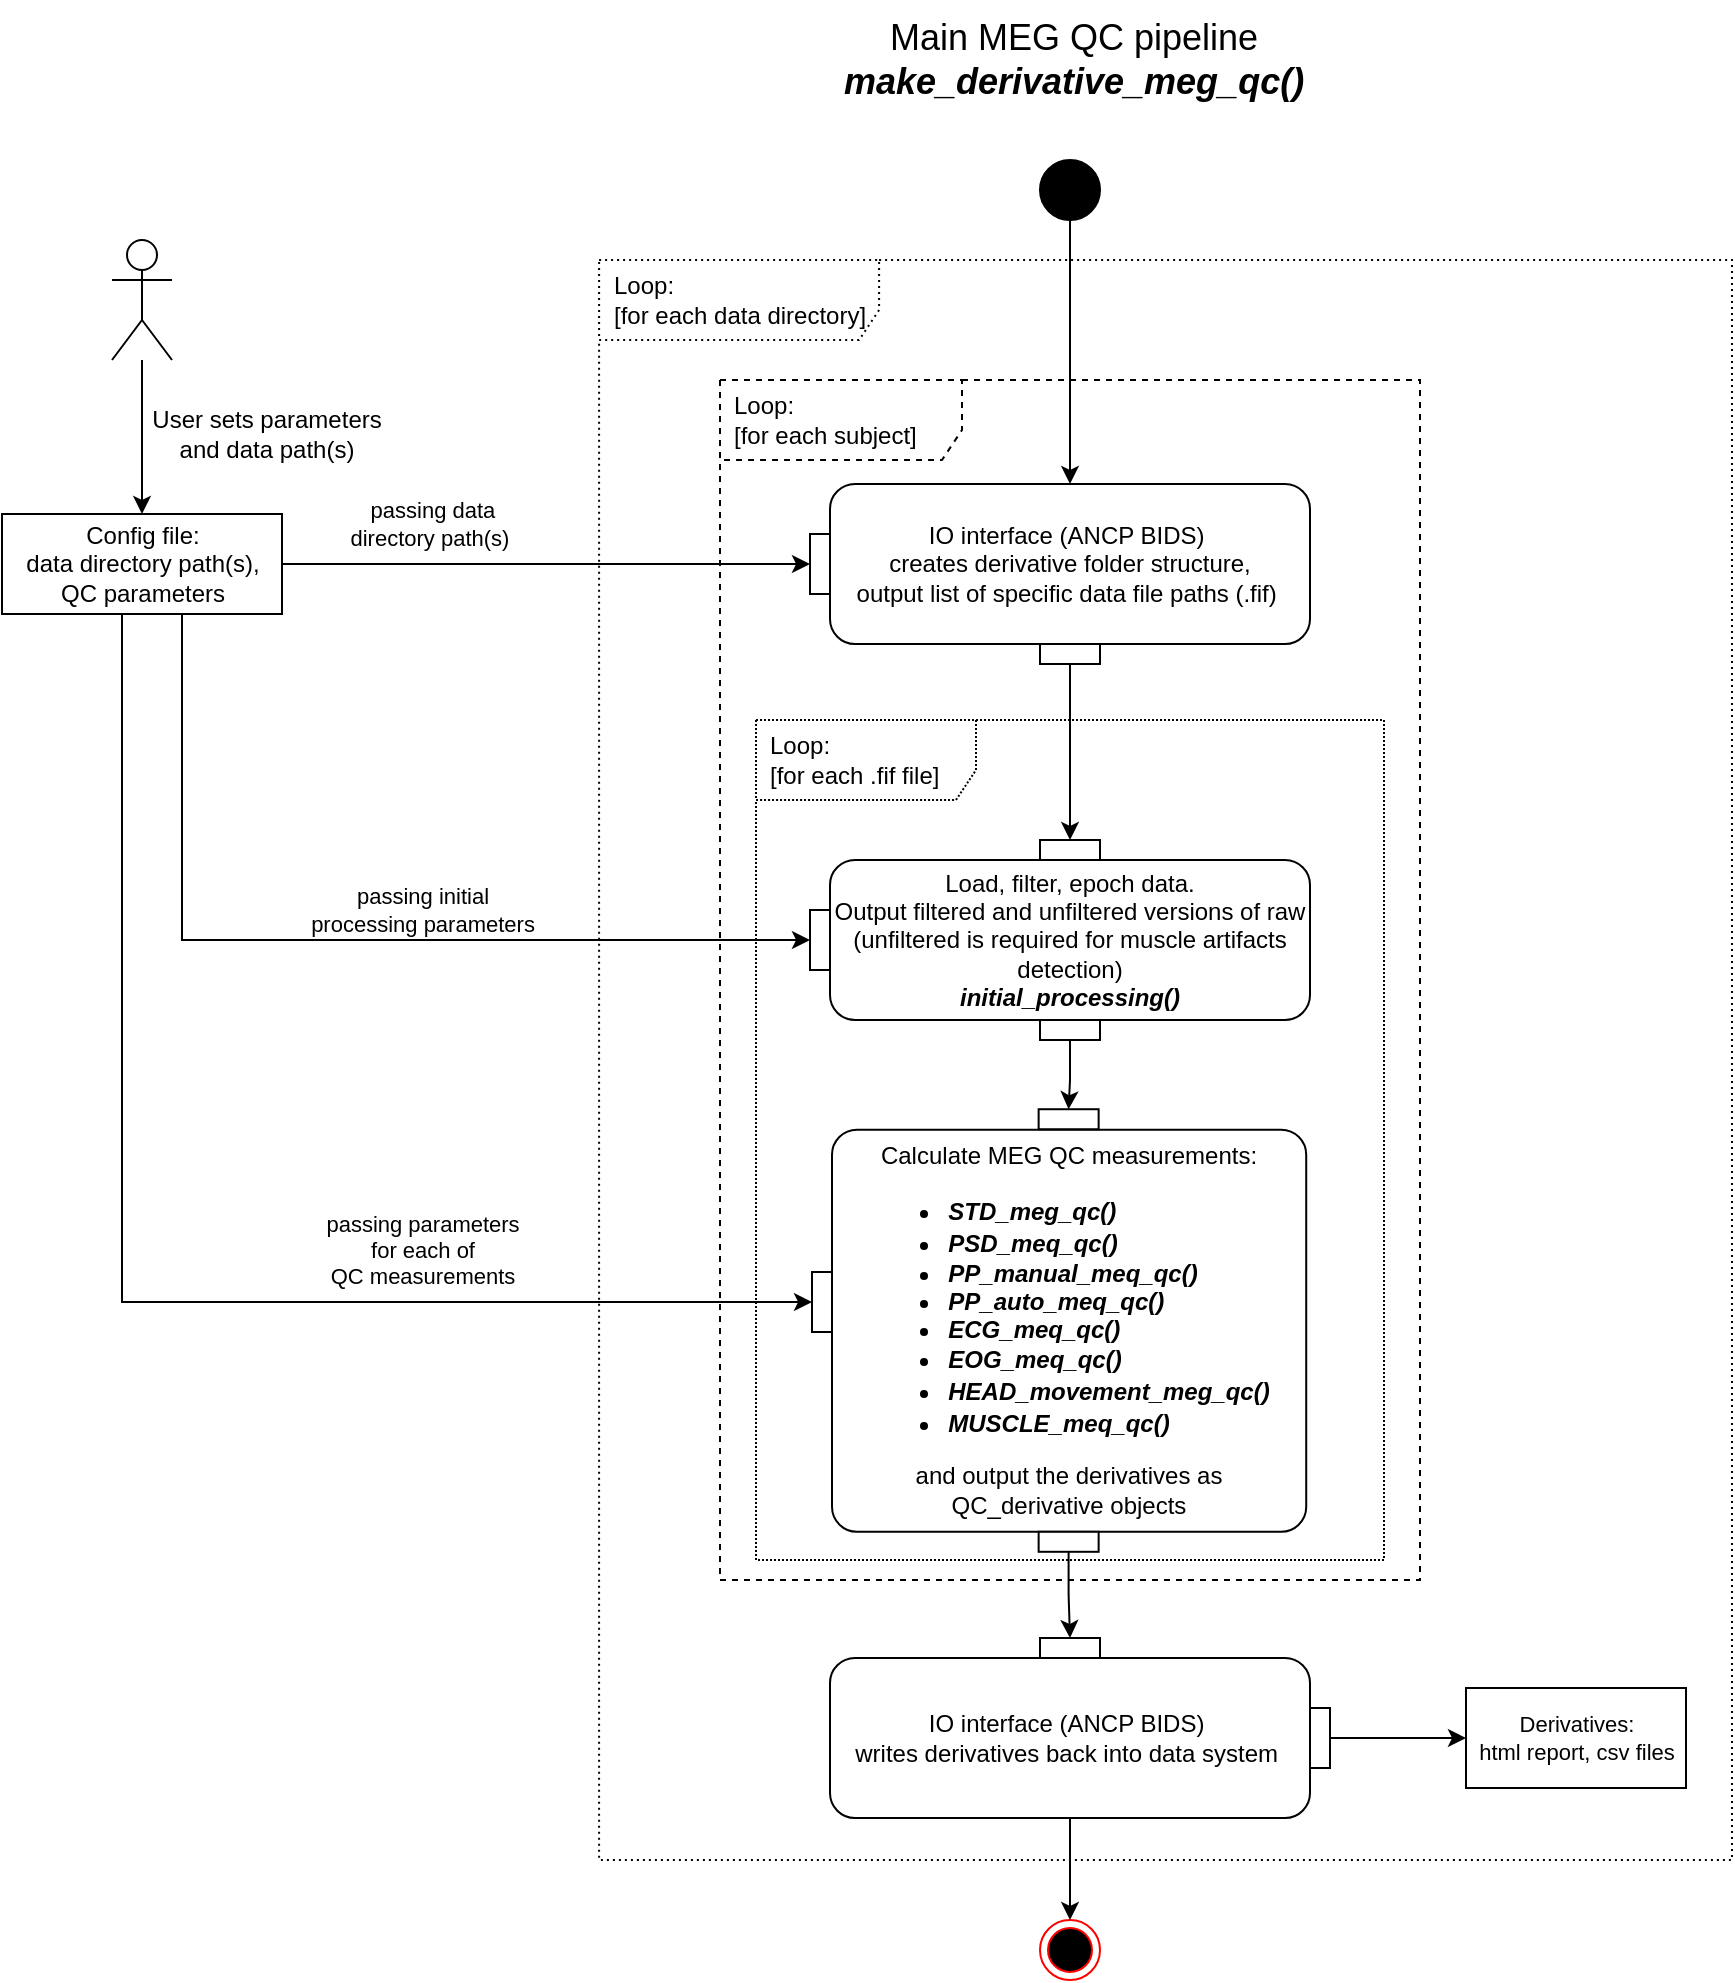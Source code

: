 <mxfile version="20.8.16" type="device"><diagram name="Page-1" id="PUbhOBLwAxsONIC4mjg5"><mxGraphModel dx="3505" dy="1597" grid="1" gridSize="10" guides="1" tooltips="1" connect="1" arrows="1" fold="1" page="0" pageScale="1" pageWidth="850" pageHeight="1100" math="0" shadow="0"><root><mxCell id="0"/><mxCell id="1" parent="0"/><mxCell id="CZnmdBV8Sf9Hk-xIZGao-2" value="Loop:&lt;br&gt;[for each .fif file]" style="shape=umlFrame;whiteSpace=wrap;html=1;width=110;height=40;boundedLbl=1;verticalAlign=middle;align=left;spacingLeft=5;dashed=1;dashPattern=1 1;" parent="1" vertex="1"><mxGeometry x="-1333" y="260" width="314" height="420" as="geometry"/></mxCell><mxCell id="9iOVFMO985ibKQIA5yUQ-1" value="Loop:&lt;br&gt;[for each subject]" style="shape=umlFrame;whiteSpace=wrap;html=1;width=121;height=40;boundedLbl=1;verticalAlign=middle;align=left;spacingLeft=5;dashed=1;" parent="1" vertex="1"><mxGeometry x="-1351" y="90" width="350" height="600" as="geometry"/></mxCell><mxCell id="z92k_c89T4PLz4YoD9Kb-3" value="" style="edgeStyle=orthogonalEdgeStyle;rounded=0;orthogonalLoop=1;jettySize=auto;html=1;" parent="1" source="z92k_c89T4PLz4YoD9Kb-1" target="z92k_c89T4PLz4YoD9Kb-2" edge="1"><mxGeometry relative="1" as="geometry"/></mxCell><mxCell id="z92k_c89T4PLz4YoD9Kb-1" value="" style="shape=umlActor;verticalLabelPosition=bottom;verticalAlign=top;html=1;outlineConnect=0;fontSize=14;" parent="1" vertex="1"><mxGeometry x="-1655" y="20" width="30" height="60" as="geometry"/></mxCell><mxCell id="z92k_c89T4PLz4YoD9Kb-11" style="edgeStyle=orthogonalEdgeStyle;rounded=0;orthogonalLoop=1;jettySize=auto;html=1;entryX=0;entryY=0.5;entryDx=0;entryDy=0;" parent="1" source="z92k_c89T4PLz4YoD9Kb-2" target="z92k_c89T4PLz4YoD9Kb-9" edge="1"><mxGeometry relative="1" as="geometry"/></mxCell><mxCell id="z92k_c89T4PLz4YoD9Kb-39" style="edgeStyle=orthogonalEdgeStyle;rounded=0;orthogonalLoop=1;jettySize=auto;html=1;entryX=0;entryY=0.5;entryDx=0;entryDy=0;fontSize=11;jumpStyle=arc;jumpSize=11;" parent="1" source="z92k_c89T4PLz4YoD9Kb-2" target="z92k_c89T4PLz4YoD9Kb-37" edge="1"><mxGeometry relative="1" as="geometry"><Array as="points"><mxPoint x="-1620" y="370"/></Array></mxGeometry></mxCell><mxCell id="z92k_c89T4PLz4YoD9Kb-40" style="edgeStyle=orthogonalEdgeStyle;rounded=0;orthogonalLoop=1;jettySize=auto;html=1;entryX=0;entryY=0.5;entryDx=0;entryDy=0;fontSize=11;jumpStyle=arc;jumpSize=11;" parent="1" source="z92k_c89T4PLz4YoD9Kb-2" target="z92k_c89T4PLz4YoD9Kb-38" edge="1"><mxGeometry relative="1" as="geometry"><Array as="points"><mxPoint x="-1650" y="551"/></Array></mxGeometry></mxCell><mxCell id="z92k_c89T4PLz4YoD9Kb-2" value="Config file:&lt;br&gt;data directory path(s),&lt;br&gt;QC parameters" style="html=1;" parent="1" vertex="1"><mxGeometry x="-1710" y="157" width="140" height="50" as="geometry"/></mxCell><mxCell id="z92k_c89T4PLz4YoD9Kb-4" value="User sets parameters &lt;br&gt;and data path(s)" style="text;html=1;align=center;verticalAlign=middle;resizable=0;points=[];autosize=1;strokeColor=none;fillColor=none;" parent="1" vertex="1"><mxGeometry x="-1648" y="97" width="140" height="40" as="geometry"/></mxCell><mxCell id="z92k_c89T4PLz4YoD9Kb-10" value="" style="edgeStyle=orthogonalEdgeStyle;rounded=0;orthogonalLoop=1;jettySize=auto;html=1;" parent="1" source="z92k_c89T4PLz4YoD9Kb-5" target="z92k_c89T4PLz4YoD9Kb-7" edge="1"><mxGeometry relative="1" as="geometry"/></mxCell><mxCell id="z92k_c89T4PLz4YoD9Kb-5" value="" style="ellipse;fillColor=strokeColor;" parent="1" vertex="1"><mxGeometry x="-1191" y="-20" width="30" height="30" as="geometry"/></mxCell><mxCell id="z92k_c89T4PLz4YoD9Kb-6" value="" style="group;flipH=1;" parent="1" vertex="1" connectable="0"><mxGeometry x="-1306" y="142" width="250" height="90" as="geometry"/></mxCell><mxCell id="z92k_c89T4PLz4YoD9Kb-7" value="IO interface (ANCP BIDS)&amp;nbsp;&lt;br&gt;creates derivative folder structure,&lt;br&gt;output list of specific data file paths (.fif)&amp;nbsp;" style="html=1;align=center;verticalAlign=middle;rounded=1;absoluteArcSize=1;arcSize=25;dashed=0;fontFamily=Helvetica;fontSize=12;whiteSpace=wrap;container=0;noLabel=0;imageAlign=center;" parent="z92k_c89T4PLz4YoD9Kb-6" vertex="1"><mxGeometry x="10" width="240" height="80" as="geometry"/></mxCell><mxCell id="z92k_c89T4PLz4YoD9Kb-8" value="pinOut 2" style="fontStyle=0;labelPosition=center;verticalLabelPosition=bottom;align=center;verticalAlign=top;spacingLeft=2;fontFamily=Helvetica;fontSize=12;resizable=0;container=0;noLabel=1;" parent="z92k_c89T4PLz4YoD9Kb-6" vertex="1"><mxGeometry x="115" y="80" width="30" height="10" as="geometry"/></mxCell><mxCell id="z92k_c89T4PLz4YoD9Kb-9" value="pinOut 1" style="fontStyle=0;labelPosition=right;verticalLabelPosition=middle;align=left;verticalAlign=middle;spacingLeft=2;fontFamily=Helvetica;fontSize=12;resizable=0;container=0;noLabel=1;" parent="z92k_c89T4PLz4YoD9Kb-6" vertex="1"><mxGeometry y="25" width="10" height="30" as="geometry"/></mxCell><mxCell id="z92k_c89T4PLz4YoD9Kb-12" value="" style="group" parent="1" vertex="1" connectable="0"><mxGeometry x="-1296" y="320" width="306" height="350" as="geometry"/></mxCell><mxCell id="z92k_c89T4PLz4YoD9Kb-13" value="Load, filter, epoch data.&lt;br&gt;Output filtered and unfiltered versions of raw&lt;br&gt;(unfiltered is required for muscle artifacts detection)&lt;i style=&quot;&quot;&gt;&lt;br&gt;&lt;b&gt;initial_processing()&lt;/b&gt;&lt;/i&gt;" style="html=1;align=center;verticalAlign=middle;rounded=1;absoluteArcSize=1;arcSize=25;dashed=0;fontFamily=Helvetica;fontSize=12;whiteSpace=wrap;container=0;noLabel=0;imageAlign=center;" parent="z92k_c89T4PLz4YoD9Kb-12" vertex="1"><mxGeometry y="10" width="240" height="80" as="geometry"/></mxCell><mxCell id="z92k_c89T4PLz4YoD9Kb-14" value="pinOut 2" style="fontStyle=0;labelPosition=center;verticalLabelPosition=bottom;align=center;verticalAlign=top;spacingLeft=2;fontFamily=Helvetica;fontSize=12;resizable=0;container=0;noLabel=1;" parent="z92k_c89T4PLz4YoD9Kb-12" vertex="1"><mxGeometry x="105" y="90" width="30" height="10" as="geometry"/></mxCell><mxCell id="z92k_c89T4PLz4YoD9Kb-15" value="pinIn 1" style="fontStyle=0;labelPosition=center;verticalLabelPosition=top;align=center;verticalAlign=bottom;spacingLeft=2;fontFamily=Helvetica;fontSize=12;resizable=0;container=0;noLabel=1;" parent="z92k_c89T4PLz4YoD9Kb-12" vertex="1"><mxGeometry x="105" width="30" height="10" as="geometry"/></mxCell><mxCell id="z92k_c89T4PLz4YoD9Kb-16" value="" style="edgeStyle=orthogonalEdgeStyle;rounded=0;orthogonalLoop=1;jettySize=auto;html=1;" parent="1" source="z92k_c89T4PLz4YoD9Kb-8" target="z92k_c89T4PLz4YoD9Kb-15" edge="1"><mxGeometry relative="1" as="geometry"/></mxCell><mxCell id="z92k_c89T4PLz4YoD9Kb-17" value="" style="group;dashed=1;dashPattern=1 1;" parent="1" vertex="1" connectable="0"><mxGeometry x="-1295" y="430" width="450" height="400" as="geometry"/></mxCell><mxCell id="z92k_c89T4PLz4YoD9Kb-18" value="&lt;font style=&quot;font-size: 12px;&quot;&gt;Calculate MEG QC measurements:&lt;br&gt;&lt;/font&gt;&lt;ul style=&quot;border-color: var(--border-color); text-align: left; background-color: rgb(255, 255, 255);&quot;&gt;&lt;li style=&quot;border-color: var(--border-color);&quot;&gt;&lt;div style=&quot;line-height: 18px;&quot;&gt;&lt;font style=&quot;font-size: 12px;&quot;&gt;&lt;i style=&quot;&quot;&gt;&lt;b&gt;STD_meg_qc()&lt;/b&gt;&lt;/i&gt;&lt;/font&gt;&lt;/div&gt;&lt;/li&gt;&lt;li style=&quot;border-color: var(--border-color);&quot;&gt;&lt;font style=&quot;border-color: var(--border-color); font-size: 12px;&quot;&gt;&lt;i&gt;&lt;b&gt;PSD_meq_qc()&lt;/b&gt;&lt;/i&gt;&lt;/font&gt;&lt;/li&gt;&lt;li style=&quot;border-color: var(--border-color);&quot;&gt;&lt;font style=&quot;border-color: var(--border-color); font-size: 12px;&quot;&gt;&lt;i&gt;&lt;b&gt;PP_manual_meq_qc()&lt;/b&gt;&lt;/i&gt;&lt;/font&gt;&lt;/li&gt;&lt;li style=&quot;border-color: var(--border-color);&quot;&gt;&lt;font style=&quot;border-color: var(--border-color); font-size: 12px;&quot;&gt;&lt;i&gt;&lt;b&gt;PP_auto_meq_qc()&lt;/b&gt;&lt;/i&gt;&lt;/font&gt;&lt;/li&gt;&lt;li style=&quot;border-color: var(--border-color);&quot;&gt;&lt;font style=&quot;border-color: var(--border-color); font-size: 12px;&quot;&gt;&lt;i&gt;&lt;b&gt;ECG_meq_qc()&lt;/b&gt;&lt;/i&gt;&lt;/font&gt;&lt;/li&gt;&lt;li style=&quot;border-color: var(--border-color);&quot;&gt;&lt;font style=&quot;border-color: var(--border-color); font-size: 12px;&quot;&gt;&lt;i&gt;&lt;b&gt;EOG_meq_qc()&lt;/b&gt;&lt;/i&gt;&lt;/font&gt;&lt;/li&gt;&lt;li style=&quot;border-color: var(--border-color);&quot;&gt;&lt;div style=&quot;line-height: 18px;&quot;&gt;&lt;font style=&quot;font-size: 12px;&quot;&gt;&lt;i&gt;&lt;b&gt;HEAD_movement_meg_qc()&lt;/b&gt;&lt;/i&gt;&lt;/font&gt;&lt;/div&gt;&lt;/li&gt;&lt;li style=&quot;border-color: var(--border-color);&quot;&gt;&lt;font style=&quot;border-color: var(--border-color); font-size: 12px;&quot;&gt;&lt;i style=&quot;&quot;&gt;&lt;b&gt;MUSCLE_meq_qc()&lt;/b&gt;&lt;/i&gt;&lt;/font&gt;&lt;/li&gt;&lt;/ul&gt;&lt;font style=&quot;font-size: 12px;&quot;&gt;and output the derivatives as &lt;br&gt;QC_derivative objects&lt;/font&gt;" style="html=1;align=center;verticalAlign=middle;rounded=1;absoluteArcSize=1;arcSize=25;dashed=0;fontFamily=Helvetica;fontSize=12;whiteSpace=wrap;container=0;noLabel=0;imageAlign=center;" parent="z92k_c89T4PLz4YoD9Kb-17" vertex="1"><mxGeometry y="34.823" width="237.108" height="201.074" as="geometry"/></mxCell><mxCell id="z92k_c89T4PLz4YoD9Kb-19" value="pinOut 2" style="fontStyle=0;labelPosition=center;verticalLabelPosition=bottom;align=center;verticalAlign=top;spacingLeft=2;fontFamily=Helvetica;fontSize=12;resizable=0;container=0;noLabel=1;" parent="z92k_c89T4PLz4YoD9Kb-17" vertex="1"><mxGeometry x="103.32" y="235.897" width="30" height="10" as="geometry"/></mxCell><mxCell id="z92k_c89T4PLz4YoD9Kb-21" value="pinIn 1" style="fontStyle=0;labelPosition=center;verticalLabelPosition=top;align=center;verticalAlign=bottom;spacingLeft=2;fontFamily=Helvetica;fontSize=12;resizable=0;container=0;noLabel=1;" parent="z92k_c89T4PLz4YoD9Kb-17" vertex="1"><mxGeometry x="103.32" y="24.615" width="30" height="10" as="geometry"/></mxCell><mxCell id="B64AVB3IwwociarqwsFF-1" value="Loop:&lt;br&gt;[for each data directory]" style="shape=umlFrame;whiteSpace=wrap;html=1;width=140;height=40;boundedLbl=1;verticalAlign=middle;align=left;spacingLeft=5;dashed=1;dashPattern=1 2;" vertex="1" parent="z92k_c89T4PLz4YoD9Kb-17"><mxGeometry x="-116.45" y="-400.0" width="566.45" height="800.0" as="geometry"/></mxCell><mxCell id="z92k_c89T4PLz4YoD9Kb-23" value="" style="edgeStyle=orthogonalEdgeStyle;rounded=0;orthogonalLoop=1;jettySize=auto;html=1;fontSize=11;" parent="1" source="z92k_c89T4PLz4YoD9Kb-14" target="z92k_c89T4PLz4YoD9Kb-21" edge="1"><mxGeometry relative="1" as="geometry"/></mxCell><mxCell id="z92k_c89T4PLz4YoD9Kb-28" value="" style="group;fontSize=11;flipH=1;" parent="1" vertex="1" connectable="0"><mxGeometry x="-1296" y="719.0" width="250" height="100" as="geometry"/></mxCell><mxCell id="z92k_c89T4PLz4YoD9Kb-29" value="IO interface (ANCP BIDS)&amp;nbsp;&lt;br style=&quot;border-color: var(--border-color);&quot;&gt;writes derivatives back into data system&amp;nbsp;" style="html=1;align=center;verticalAlign=middle;rounded=1;absoluteArcSize=1;arcSize=25;dashed=0;fontFamily=Helvetica;fontSize=12;whiteSpace=wrap;container=0;noLabel=0;imageAlign=center;" parent="z92k_c89T4PLz4YoD9Kb-28" vertex="1"><mxGeometry y="10" width="240" height="80" as="geometry"/></mxCell><mxCell id="z92k_c89T4PLz4YoD9Kb-31" value="pinIn 2" style="fontStyle=0;labelPosition=left;verticalLabelPosition=middle;align=right;verticalAlign=middle;spacingLeft=2;fontFamily=Helvetica;fontSize=12;flipH=0;resizable=0;container=0;noLabel=1;" parent="z92k_c89T4PLz4YoD9Kb-28" vertex="1"><mxGeometry x="240" y="35" width="10" height="30" as="geometry"/></mxCell><mxCell id="z92k_c89T4PLz4YoD9Kb-32" value="pinIn 1" style="fontStyle=0;labelPosition=center;verticalLabelPosition=top;align=center;verticalAlign=bottom;spacingLeft=2;fontFamily=Helvetica;fontSize=12;resizable=0;container=0;noLabel=1;" parent="z92k_c89T4PLz4YoD9Kb-28" vertex="1"><mxGeometry x="105" width="30" height="10" as="geometry"/></mxCell><mxCell id="z92k_c89T4PLz4YoD9Kb-33" value="" style="edgeStyle=orthogonalEdgeStyle;rounded=0;orthogonalLoop=1;jettySize=auto;html=1;fontSize=11;" parent="1" source="z92k_c89T4PLz4YoD9Kb-19" target="z92k_c89T4PLz4YoD9Kb-32" edge="1"><mxGeometry relative="1" as="geometry"/></mxCell><mxCell id="z92k_c89T4PLz4YoD9Kb-37" value="pinIn 2" style="fontStyle=0;labelPosition=left;verticalLabelPosition=middle;align=right;verticalAlign=middle;spacingLeft=2;fontFamily=Helvetica;fontSize=12;flipH=0;resizable=0;container=0;noLabel=1;" parent="1" vertex="1"><mxGeometry x="-1306" y="355.0" width="10" height="30" as="geometry"/></mxCell><mxCell id="z92k_c89T4PLz4YoD9Kb-38" value="pinIn 2" style="fontStyle=0;labelPosition=left;verticalLabelPosition=middle;align=right;verticalAlign=middle;spacingLeft=2;fontFamily=Helvetica;fontSize=12;flipH=0;resizable=0;container=0;noLabel=1;" parent="1" vertex="1"><mxGeometry x="-1305" y="536.0" width="10" height="30" as="geometry"/></mxCell><mxCell id="z92k_c89T4PLz4YoD9Kb-41" value="passing data &lt;br&gt;directory path(s)&amp;nbsp;" style="text;html=1;align=center;verticalAlign=middle;resizable=0;points=[];autosize=1;strokeColor=none;fillColor=none;fontSize=11;" parent="1" vertex="1"><mxGeometry x="-1550" y="142" width="110" height="40" as="geometry"/></mxCell><mxCell id="z92k_c89T4PLz4YoD9Kb-42" value="passing initial &lt;br&gt;processing parameters" style="text;html=1;align=center;verticalAlign=middle;resizable=0;points=[];autosize=1;strokeColor=none;fillColor=none;fontSize=11;" parent="1" vertex="1"><mxGeometry x="-1570" y="335" width="140" height="40" as="geometry"/></mxCell><mxCell id="z92k_c89T4PLz4YoD9Kb-43" value="passing parameters &lt;br&gt;for each of &lt;br&gt;QC measurements" style="text;html=1;align=center;verticalAlign=middle;resizable=0;points=[];autosize=1;strokeColor=none;fillColor=none;fontSize=11;" parent="1" vertex="1"><mxGeometry x="-1560" y="500" width="120" height="50" as="geometry"/></mxCell><mxCell id="z92k_c89T4PLz4YoD9Kb-44" value="" style="ellipse;html=1;shape=endState;fillColor=#000000;strokeColor=#ff0000;fontSize=11;" parent="1" vertex="1"><mxGeometry x="-1191" y="860" width="30" height="30" as="geometry"/></mxCell><mxCell id="z92k_c89T4PLz4YoD9Kb-45" value="" style="edgeStyle=orthogonalEdgeStyle;rounded=0;orthogonalLoop=1;jettySize=auto;html=1;fontSize=11;exitX=0.5;exitY=1;exitDx=0;exitDy=0;" parent="1" source="z92k_c89T4PLz4YoD9Kb-29" target="z92k_c89T4PLz4YoD9Kb-44" edge="1"><mxGeometry relative="1" as="geometry"><mxPoint x="-1176" y="819.0" as="sourcePoint"/></mxGeometry></mxCell><mxCell id="z92k_c89T4PLz4YoD9Kb-46" value="Derivatives: &lt;br&gt;html report, csv files" style="html=1;fontSize=11;" parent="1" vertex="1"><mxGeometry x="-978" y="744" width="110" height="50" as="geometry"/></mxCell><mxCell id="z92k_c89T4PLz4YoD9Kb-47" value="" style="edgeStyle=orthogonalEdgeStyle;rounded=0;orthogonalLoop=1;jettySize=auto;html=1;fontSize=11;" parent="1" source="z92k_c89T4PLz4YoD9Kb-31" target="z92k_c89T4PLz4YoD9Kb-46" edge="1"><mxGeometry relative="1" as="geometry"/></mxCell><mxCell id="z92k_c89T4PLz4YoD9Kb-48" value="&lt;font style=&quot;font-size: 18px;&quot;&gt;Main MEG QC pipeline&amp;nbsp;&lt;br&gt;&lt;b&gt;&lt;i&gt;make_derivative_meg_qc()&amp;nbsp;&lt;/i&gt;&lt;/b&gt;&lt;/font&gt;" style="text;html=1;align=center;verticalAlign=middle;resizable=0;points=[];autosize=1;strokeColor=none;fillColor=none;fontSize=11;" parent="1" vertex="1"><mxGeometry x="-1302" y="-100" width="260" height="60" as="geometry"/></mxCell></root></mxGraphModel></diagram></mxfile>